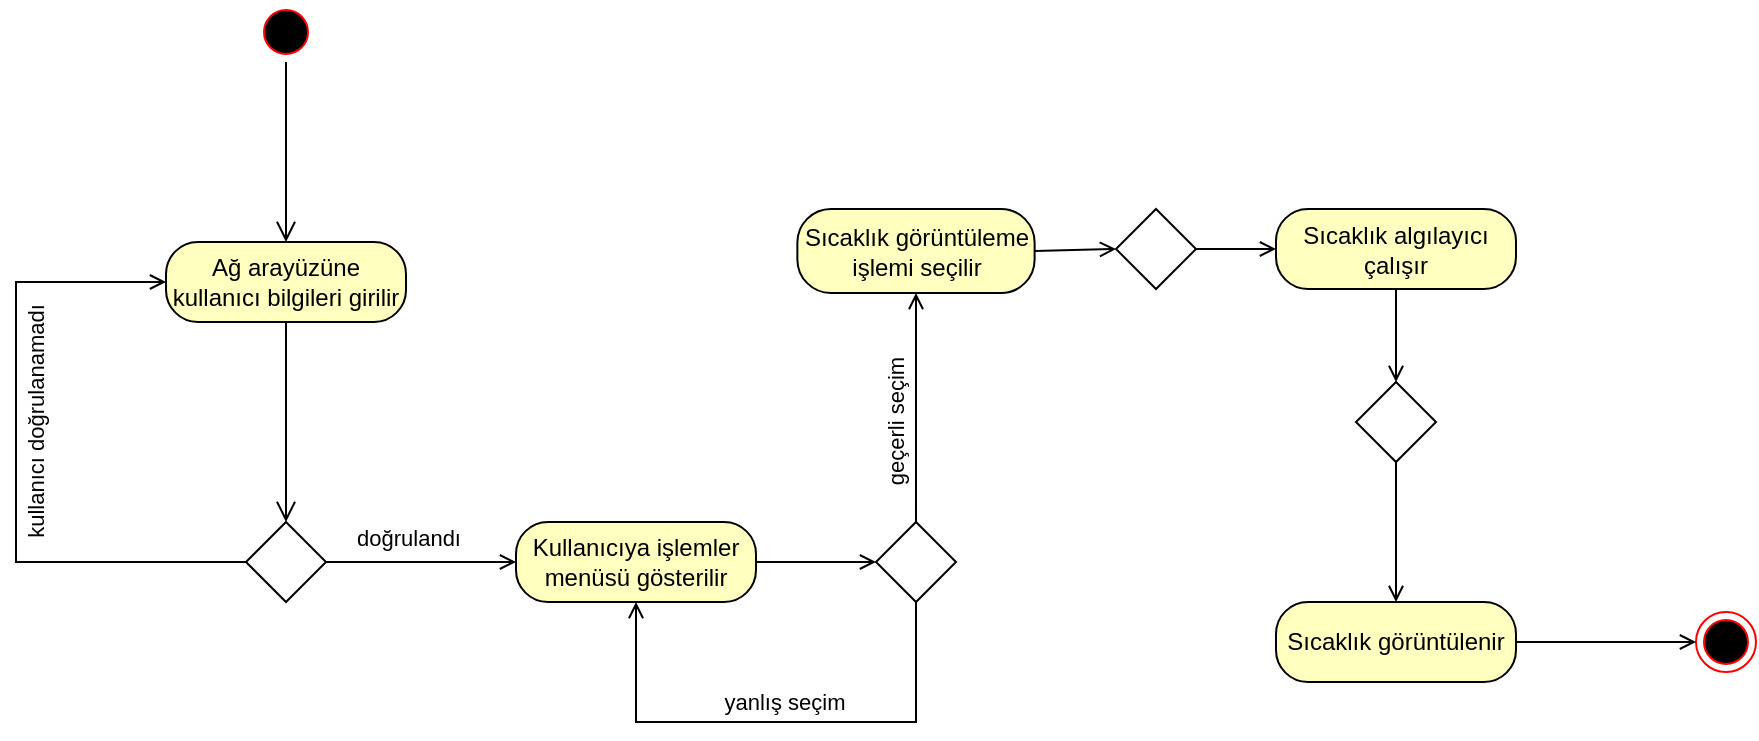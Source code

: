 <mxfile version="14.5.10" type="device"><diagram id="yXMMqckOdaxHsxDlKdsY" name="Page-1"><mxGraphModel dx="1422" dy="705" grid="1" gridSize="10" guides="1" tooltips="1" connect="1" arrows="1" fold="1" page="1" pageScale="1" pageWidth="827" pageHeight="1169" math="0" shadow="0"><root><mxCell id="0"/><mxCell id="1" parent="0"/><mxCell id="1nxvcVUcwZ_YoWGmpigX-1" value="" style="ellipse;html=1;shape=startState;fillColor=#000000;strokeColor=#ff0000;" vertex="1" parent="1"><mxGeometry x="150" y="130" width="30" height="30" as="geometry"/></mxCell><mxCell id="1nxvcVUcwZ_YoWGmpigX-2" value="" style="edgeStyle=orthogonalEdgeStyle;html=1;verticalAlign=bottom;endArrow=open;endSize=8;entryX=0.5;entryY=0;entryDx=0;entryDy=0;" edge="1" source="1nxvcVUcwZ_YoWGmpigX-1" parent="1" target="1nxvcVUcwZ_YoWGmpigX-5"><mxGeometry relative="1" as="geometry"><mxPoint x="165" y="220" as="targetPoint"/></mxGeometry></mxCell><mxCell id="1nxvcVUcwZ_YoWGmpigX-5" value="Ağ arayüzüne kullanıcı bilgileri girilir" style="rounded=1;whiteSpace=wrap;html=1;arcSize=40;fontColor=#000000;fillColor=#ffffc0;" vertex="1" parent="1"><mxGeometry x="105" y="250" width="120" height="40" as="geometry"/></mxCell><mxCell id="1nxvcVUcwZ_YoWGmpigX-6" value="" style="edgeStyle=orthogonalEdgeStyle;html=1;verticalAlign=bottom;endArrow=open;endSize=8;entryX=0.5;entryY=0;entryDx=0;entryDy=0;entryPerimeter=0;" edge="1" source="1nxvcVUcwZ_YoWGmpigX-5" parent="1" target="1nxvcVUcwZ_YoWGmpigX-18"><mxGeometry relative="1" as="geometry"><mxPoint x="165" y="380" as="targetPoint"/></mxGeometry></mxCell><mxCell id="1nxvcVUcwZ_YoWGmpigX-20" style="edgeStyle=none;rounded=0;sketch=0;orthogonalLoop=1;jettySize=auto;html=1;exitX=0;exitY=0.5;exitDx=0;exitDy=0;exitPerimeter=0;endArrow=open;endFill=0;entryX=0;entryY=0.5;entryDx=0;entryDy=0;" edge="1" parent="1" source="1nxvcVUcwZ_YoWGmpigX-18" target="1nxvcVUcwZ_YoWGmpigX-5"><mxGeometry relative="1" as="geometry"><mxPoint x="30" y="410" as="targetPoint"/><Array as="points"><mxPoint x="30" y="410"/><mxPoint x="30" y="270"/></Array></mxGeometry></mxCell><mxCell id="1nxvcVUcwZ_YoWGmpigX-26" style="edgeStyle=none;rounded=0;sketch=0;orthogonalLoop=1;jettySize=auto;html=1;exitX=1;exitY=0.5;exitDx=0;exitDy=0;exitPerimeter=0;entryX=0;entryY=0.5;entryDx=0;entryDy=0;fontSize=11;endArrow=open;endFill=0;strokeColor=#000000;" edge="1" parent="1" source="1nxvcVUcwZ_YoWGmpigX-18" target="1nxvcVUcwZ_YoWGmpigX-25"><mxGeometry relative="1" as="geometry"/></mxCell><mxCell id="1nxvcVUcwZ_YoWGmpigX-18" value="" style="strokeWidth=1;html=1;shape=mxgraph.flowchart.decision;whiteSpace=wrap;fillColor=#ffffff;gradientColor=none;" vertex="1" parent="1"><mxGeometry x="145" y="390" width="40" height="40" as="geometry"/></mxCell><mxCell id="1nxvcVUcwZ_YoWGmpigX-24" value="kullanıcı doğrulanamadı" style="text;html=1;align=center;verticalAlign=middle;resizable=0;points=[];autosize=1;strokeColor=none;rotation=-90;fontSize=11;" vertex="1" parent="1"><mxGeometry x="-25" y="330" width="130" height="20" as="geometry"/></mxCell><mxCell id="1nxvcVUcwZ_YoWGmpigX-29" style="edgeStyle=none;rounded=0;sketch=0;orthogonalLoop=1;jettySize=auto;html=1;exitX=1;exitY=0.5;exitDx=0;exitDy=0;entryX=0;entryY=0.5;entryDx=0;entryDy=0;fontSize=11;endArrow=open;endFill=0;strokeColor=#000000;entryPerimeter=0;" edge="1" parent="1" source="1nxvcVUcwZ_YoWGmpigX-25" target="1nxvcVUcwZ_YoWGmpigX-30"><mxGeometry relative="1" as="geometry"><mxPoint x="450" y="410" as="targetPoint"/></mxGeometry></mxCell><mxCell id="1nxvcVUcwZ_YoWGmpigX-25" value="Kullanıcıya işlemler menüsü gösterilir" style="rounded=1;whiteSpace=wrap;html=1;arcSize=40;fontColor=#000000;fillColor=#ffffc0;" vertex="1" parent="1"><mxGeometry x="280" y="390" width="120" height="40" as="geometry"/></mxCell><mxCell id="1nxvcVUcwZ_YoWGmpigX-27" value="doğrulandı" style="text;html=1;align=center;verticalAlign=middle;resizable=0;points=[];autosize=1;strokeColor=none;fontSize=11;" vertex="1" parent="1"><mxGeometry x="191" y="388" width="70" height="20" as="geometry"/></mxCell><mxCell id="1nxvcVUcwZ_YoWGmpigX-37" style="edgeStyle=none;rounded=0;sketch=0;orthogonalLoop=1;jettySize=auto;html=1;exitX=0.5;exitY=0;exitDx=0;exitDy=0;exitPerimeter=0;entryX=0.5;entryY=1;entryDx=0;entryDy=0;fontSize=11;endArrow=open;endFill=0;strokeColor=#000000;" edge="1" parent="1" source="1nxvcVUcwZ_YoWGmpigX-30" target="1nxvcVUcwZ_YoWGmpigX-32"><mxGeometry relative="1" as="geometry"/></mxCell><mxCell id="1nxvcVUcwZ_YoWGmpigX-38" style="edgeStyle=none;rounded=0;sketch=0;orthogonalLoop=1;jettySize=auto;html=1;exitX=0.5;exitY=1;exitDx=0;exitDy=0;exitPerimeter=0;fontSize=11;endArrow=open;endFill=0;strokeColor=#000000;entryX=0.5;entryY=1;entryDx=0;entryDy=0;" edge="1" parent="1" source="1nxvcVUcwZ_YoWGmpigX-30" target="1nxvcVUcwZ_YoWGmpigX-25"><mxGeometry relative="1" as="geometry"><mxPoint x="480" y="490" as="targetPoint"/><Array as="points"><mxPoint x="480" y="490"/><mxPoint x="340" y="490"/></Array></mxGeometry></mxCell><mxCell id="1nxvcVUcwZ_YoWGmpigX-30" value="" style="strokeWidth=1;html=1;shape=mxgraph.flowchart.decision;whiteSpace=wrap;fillColor=#ffffff;gradientColor=none;" vertex="1" parent="1"><mxGeometry x="460" y="390" width="40" height="40" as="geometry"/></mxCell><mxCell id="1nxvcVUcwZ_YoWGmpigX-56" style="edgeStyle=none;rounded=0;sketch=0;orthogonalLoop=1;jettySize=auto;html=1;exitX=1;exitY=0.5;exitDx=0;exitDy=0;entryX=0;entryY=0.5;entryDx=0;entryDy=0;entryPerimeter=0;fontSize=11;endArrow=open;endFill=0;strokeColor=#000000;" edge="1" parent="1" source="1nxvcVUcwZ_YoWGmpigX-32" target="1nxvcVUcwZ_YoWGmpigX-34"><mxGeometry relative="1" as="geometry"/></mxCell><mxCell id="1nxvcVUcwZ_YoWGmpigX-32" value="Sıcaklık görüntüleme işlemi seçilir" style="rounded=1;whiteSpace=wrap;html=1;arcSize=40;fontColor=#000000;fillColor=#ffffc0;" vertex="1" parent="1"><mxGeometry x="420.68" y="233.5" width="118.63" height="42" as="geometry"/></mxCell><mxCell id="1nxvcVUcwZ_YoWGmpigX-40" style="edgeStyle=none;rounded=0;sketch=0;orthogonalLoop=1;jettySize=auto;html=1;exitX=1;exitY=0.5;exitDx=0;exitDy=0;exitPerimeter=0;entryX=0;entryY=0.5;entryDx=0;entryDy=0;fontSize=11;endArrow=open;endFill=0;strokeColor=#000000;" edge="1" parent="1" source="1nxvcVUcwZ_YoWGmpigX-34" target="1nxvcVUcwZ_YoWGmpigX-36"><mxGeometry relative="1" as="geometry"/></mxCell><mxCell id="1nxvcVUcwZ_YoWGmpigX-34" value="" style="strokeWidth=1;html=1;shape=mxgraph.flowchart.decision;whiteSpace=wrap;fillColor=#ffffff;gradientColor=none;" vertex="1" parent="1"><mxGeometry x="580.0" y="233.5" width="40" height="40" as="geometry"/></mxCell><mxCell id="1nxvcVUcwZ_YoWGmpigX-54" style="edgeStyle=none;rounded=0;sketch=0;orthogonalLoop=1;jettySize=auto;html=1;exitX=0.5;exitY=1;exitDx=0;exitDy=0;entryX=0.5;entryY=0;entryDx=0;entryDy=0;entryPerimeter=0;fontSize=11;endArrow=open;endFill=0;strokeColor=#000000;" edge="1" parent="1" source="1nxvcVUcwZ_YoWGmpigX-36" target="1nxvcVUcwZ_YoWGmpigX-48"><mxGeometry relative="1" as="geometry"/></mxCell><mxCell id="1nxvcVUcwZ_YoWGmpigX-36" value="Sıcaklık algılayıcı çalışır" style="rounded=1;whiteSpace=wrap;html=1;arcSize=40;fontColor=#000000;fillColor=#ffffc0;" vertex="1" parent="1"><mxGeometry x="660.0" y="233.5" width="120" height="40" as="geometry"/></mxCell><mxCell id="1nxvcVUcwZ_YoWGmpigX-39" value="yanlış seçim" style="text;html=1;align=center;verticalAlign=middle;resizable=0;points=[];autosize=1;strokeColor=none;fontSize=11;" vertex="1" parent="1"><mxGeometry x="374" y="470" width="80" height="20" as="geometry"/></mxCell><mxCell id="1nxvcVUcwZ_YoWGmpigX-41" value="geçerli seçim" style="text;html=1;align=center;verticalAlign=middle;resizable=0;points=[];autosize=1;strokeColor=none;fontSize=11;rotation=-90;" vertex="1" parent="1"><mxGeometry x="430" y="330" width="80" height="20" as="geometry"/></mxCell><mxCell id="1nxvcVUcwZ_YoWGmpigX-43" value="" style="ellipse;html=1;shape=endState;fillColor=#000000;strokeColor=#ff0000;fontSize=11;" vertex="1" parent="1"><mxGeometry x="870.0" y="435" width="30" height="30" as="geometry"/></mxCell><mxCell id="1nxvcVUcwZ_YoWGmpigX-51" style="edgeStyle=none;rounded=0;sketch=0;orthogonalLoop=1;jettySize=auto;html=1;exitX=0.5;exitY=1;exitDx=0;exitDy=0;exitPerimeter=0;entryX=0.5;entryY=0;entryDx=0;entryDy=0;fontSize=11;endArrow=open;endFill=0;strokeColor=#000000;" edge="1" parent="1" source="1nxvcVUcwZ_YoWGmpigX-48" target="1nxvcVUcwZ_YoWGmpigX-50"><mxGeometry relative="1" as="geometry"/></mxCell><mxCell id="1nxvcVUcwZ_YoWGmpigX-48" value="" style="strokeWidth=1;html=1;shape=mxgraph.flowchart.decision;whiteSpace=wrap;fillColor=#ffffff;gradientColor=none;" vertex="1" parent="1"><mxGeometry x="700.0" y="320" width="40" height="40" as="geometry"/></mxCell><mxCell id="1nxvcVUcwZ_YoWGmpigX-55" style="edgeStyle=none;rounded=0;sketch=0;orthogonalLoop=1;jettySize=auto;html=1;exitX=1;exitY=0.5;exitDx=0;exitDy=0;entryX=0;entryY=0.5;entryDx=0;entryDy=0;fontSize=11;endArrow=open;endFill=0;strokeColor=#000000;" edge="1" parent="1" source="1nxvcVUcwZ_YoWGmpigX-50" target="1nxvcVUcwZ_YoWGmpigX-43"><mxGeometry relative="1" as="geometry"/></mxCell><mxCell id="1nxvcVUcwZ_YoWGmpigX-50" value="Sıcaklık görüntülenir" style="rounded=1;whiteSpace=wrap;html=1;arcSize=40;fontColor=#000000;fillColor=#ffffc0;" vertex="1" parent="1"><mxGeometry x="660.0" y="430" width="120" height="40" as="geometry"/></mxCell></root></mxGraphModel></diagram></mxfile>